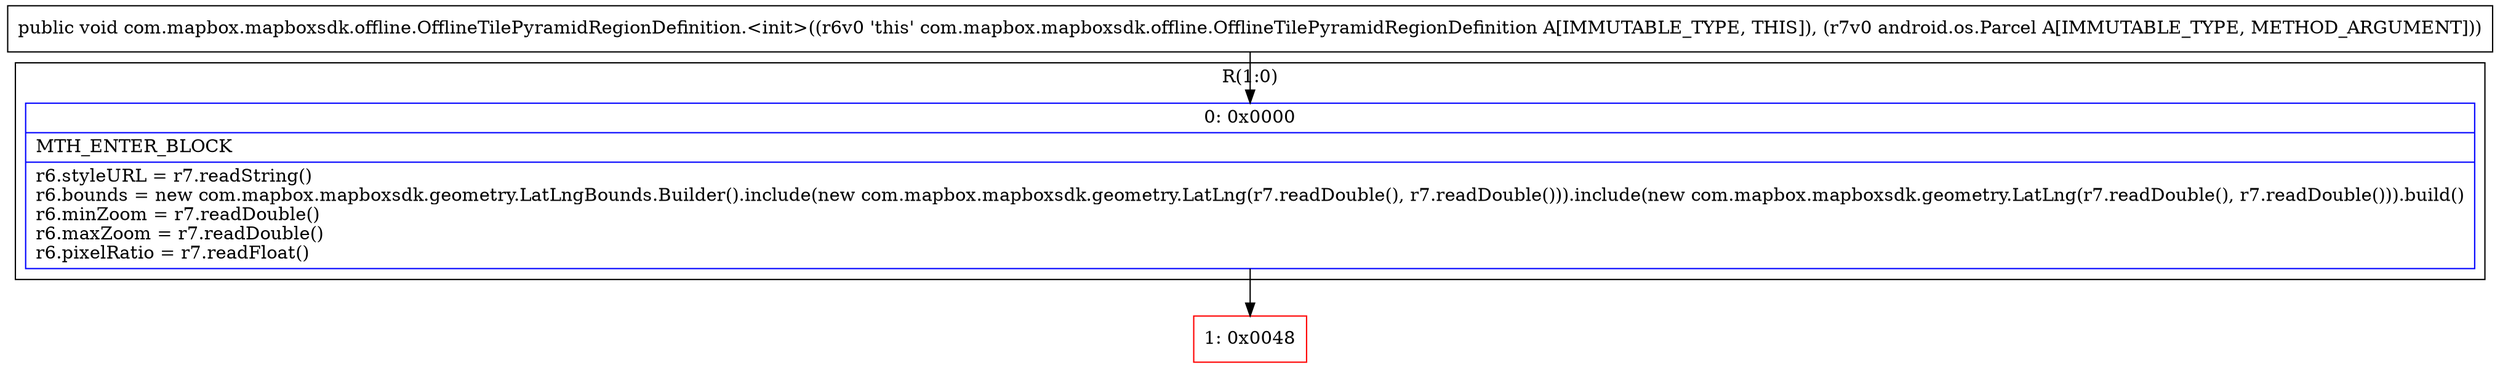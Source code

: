 digraph "CFG forcom.mapbox.mapboxsdk.offline.OfflineTilePyramidRegionDefinition.\<init\>(Landroid\/os\/Parcel;)V" {
subgraph cluster_Region_169723246 {
label = "R(1:0)";
node [shape=record,color=blue];
Node_0 [shape=record,label="{0\:\ 0x0000|MTH_ENTER_BLOCK\l|r6.styleURL = r7.readString()\lr6.bounds = new com.mapbox.mapboxsdk.geometry.LatLngBounds.Builder().include(new com.mapbox.mapboxsdk.geometry.LatLng(r7.readDouble(), r7.readDouble())).include(new com.mapbox.mapboxsdk.geometry.LatLng(r7.readDouble(), r7.readDouble())).build()\lr6.minZoom = r7.readDouble()\lr6.maxZoom = r7.readDouble()\lr6.pixelRatio = r7.readFloat()\l}"];
}
Node_1 [shape=record,color=red,label="{1\:\ 0x0048}"];
MethodNode[shape=record,label="{public void com.mapbox.mapboxsdk.offline.OfflineTilePyramidRegionDefinition.\<init\>((r6v0 'this' com.mapbox.mapboxsdk.offline.OfflineTilePyramidRegionDefinition A[IMMUTABLE_TYPE, THIS]), (r7v0 android.os.Parcel A[IMMUTABLE_TYPE, METHOD_ARGUMENT])) }"];
MethodNode -> Node_0;
Node_0 -> Node_1;
}


